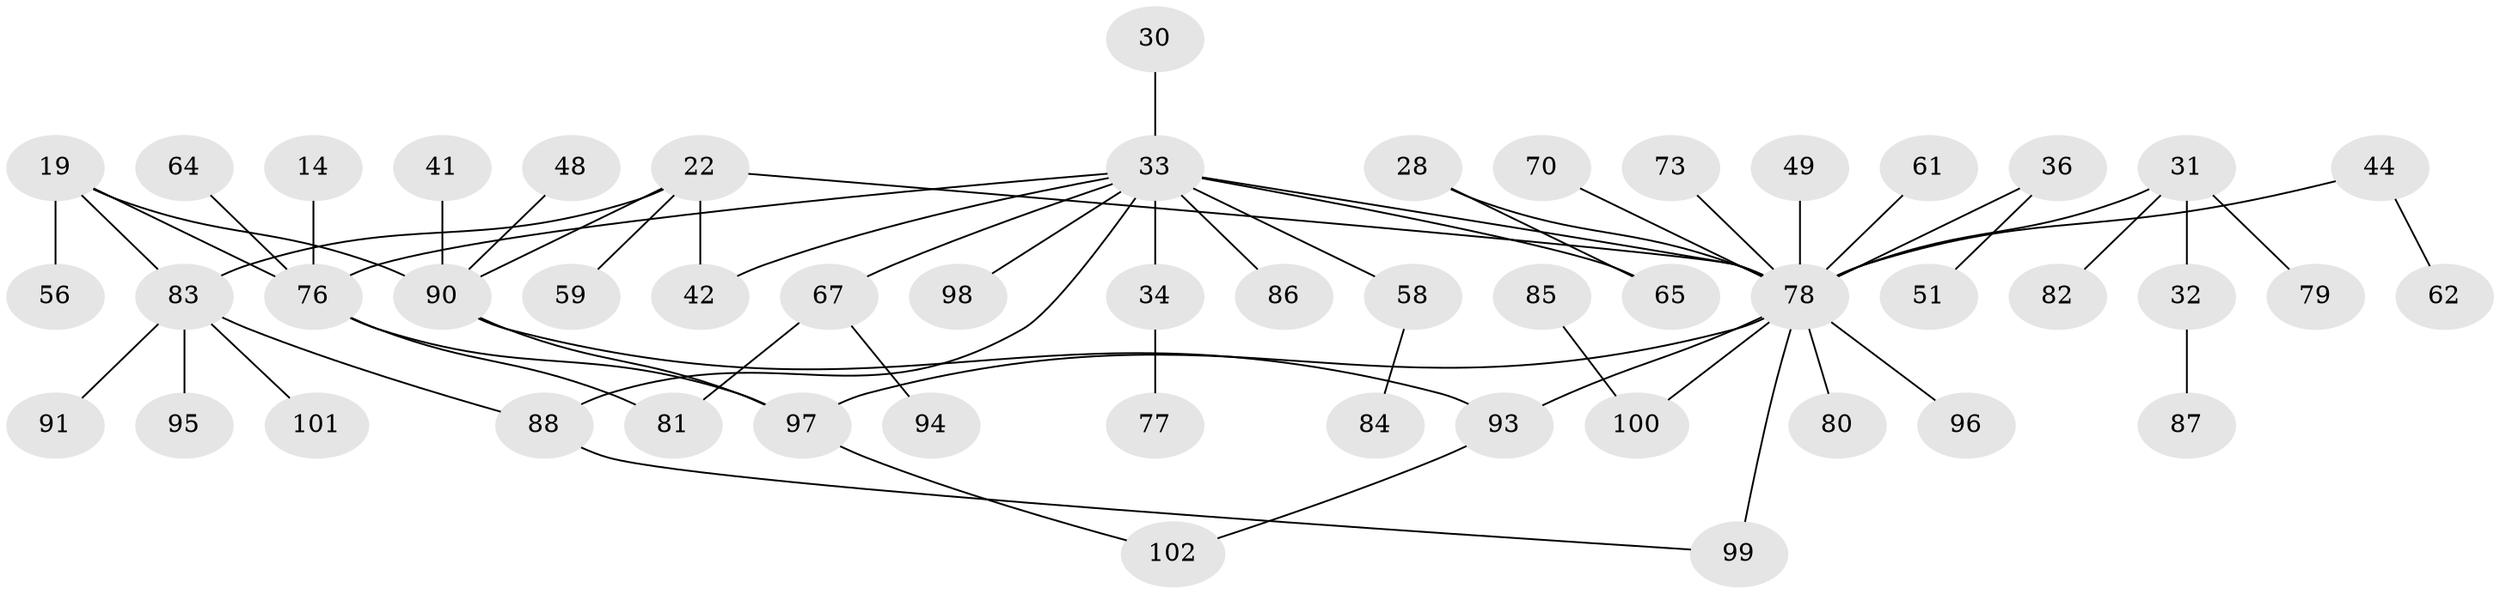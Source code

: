 // original degree distribution, {7: 0.00980392156862745, 6: 0.0392156862745098, 5: 0.0392156862745098, 3: 0.21568627450980393, 2: 0.3137254901960784, 4: 0.058823529411764705, 1: 0.3235294117647059}
// Generated by graph-tools (version 1.1) at 2025/42/03/09/25 04:42:38]
// undirected, 51 vertices, 61 edges
graph export_dot {
graph [start="1"]
  node [color=gray90,style=filled];
  14;
  19 [super="+13"];
  22 [super="+18"];
  28;
  30;
  31 [super="+24"];
  32;
  33 [super="+21"];
  34;
  36;
  41;
  42;
  44;
  48;
  49;
  51;
  56;
  58;
  59;
  61;
  62;
  64;
  65;
  67 [super="+47+39"];
  70;
  73;
  76 [super="+10"];
  77;
  78 [super="+26+53+69"];
  79;
  80;
  81;
  82;
  83 [super="+66+68+71+74"];
  84;
  85;
  86 [super="+75"];
  87;
  88 [super="+72"];
  90 [super="+43"];
  91;
  93 [super="+89+92"];
  94;
  95;
  96;
  97 [super="+50+46+52"];
  98;
  99 [super="+6+35+57"];
  100 [super="+60"];
  101;
  102;
  14 -- 76;
  19 -- 56;
  19 -- 76 [weight=2];
  19 -- 90;
  19 -- 83;
  22 -- 59;
  22 -- 42;
  22 -- 78 [weight=2];
  22 -- 90;
  22 -- 83;
  28 -- 65;
  28 -- 78;
  30 -- 33;
  31 -- 32;
  31 -- 82;
  31 -- 79;
  31 -- 78;
  32 -- 87;
  33 -- 34;
  33 -- 98;
  33 -- 65;
  33 -- 42;
  33 -- 76;
  33 -- 86 [weight=2];
  33 -- 58;
  33 -- 78 [weight=2];
  33 -- 67 [weight=2];
  33 -- 88;
  34 -- 77;
  36 -- 51;
  36 -- 78;
  41 -- 90;
  44 -- 62;
  44 -- 78;
  48 -- 90;
  49 -- 78;
  58 -- 84;
  61 -- 78;
  64 -- 76;
  67 -- 81;
  67 -- 94;
  70 -- 78;
  73 -- 78;
  76 -- 81;
  76 -- 97;
  78 -- 96;
  78 -- 97;
  78 -- 80;
  78 -- 99 [weight=2];
  78 -- 100;
  78 -- 93 [weight=2];
  83 -- 88;
  83 -- 91;
  83 -- 95;
  83 -- 101;
  85 -- 100;
  88 -- 99;
  90 -- 97;
  90 -- 93;
  93 -- 102;
  97 -- 102;
}
